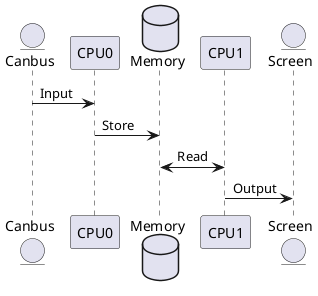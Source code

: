 @startuml this
entity Canbus as cb
Participant CPU0 as c0
database Memory as m
Participant CPU1 as c1
entity Screen as sc


cb -> c0 : Input
c0 -> m : Store
c1 <-> m : Read
c1 -> sc : Output
@enduml